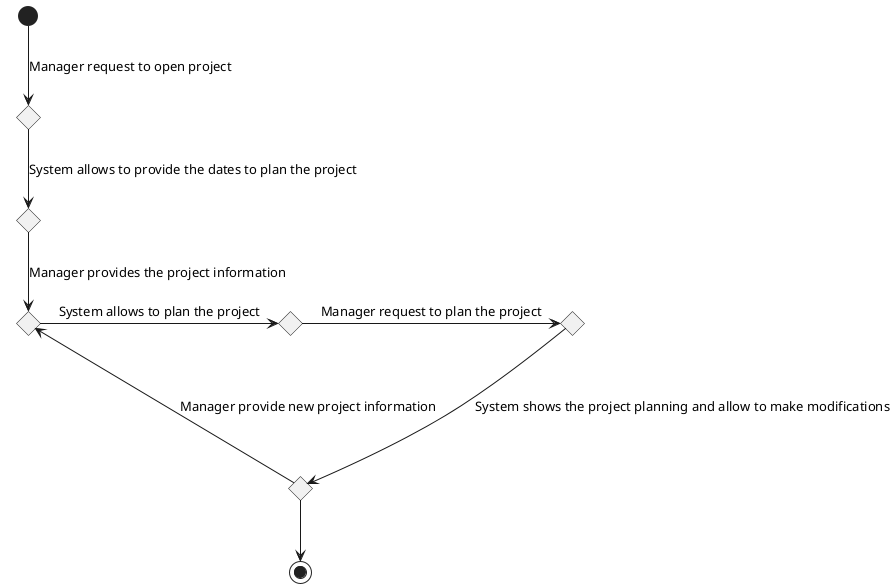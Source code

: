 @startuml

state 1 <<choice>>
state 2 <<choice>>
state 3 <<choice>>
state 4 <<choice>>
state 5 <<choice>>
state 6 <<choice>>

[*] --> 1 : Manager request to open project
1 --> 2 : System allows to provide the dates to plan the project
2 --> 3 : Manager provides the project information
3 -> 4 : System allows to plan the project
4 -> 5 : Manager request to plan the project
5 ---> 6 : System shows the project planning and allow to make modifications
6 -> 3 : Manager provide new project information

6 --> [*]
@enduml
